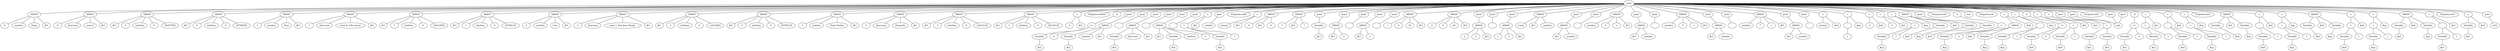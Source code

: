 graph {
	1 [label="$t1"]
	2 [label=0]
	3 [label=nombre]
	4 [label=Hugo]
	5 [label=ARRAY]
	5 -- 1
	5 -- 2
	5 -- 3
	5 -- 4
	6 [label="$t1"]
	7 [label=0]
	8 [label=direccion]
	9 [label="zona 4"]
	10 [label=ARRAY]
	10 -- 6
	10 -- 7
	10 -- 8
	10 -- 9
	11 [label="$t1"]
	12 [label=0]
	13 [label=telefono]
	14 [label=0]
	15 [label=56457854]
	16 [label=ARRAY]
	16 -- 11
	16 -- 12
	16 -- 13
	16 -- 14
	16 -- 15
	17 [label="$t1"]
	18 [label=0]
	19 [label=telefono]
	20 [label=0]
	21 [label=45784565]
	22 [label=ARRAY]
	22 -- 17
	22 -- 18
	22 -- 19
	22 -- 20
	22 -- 21
	23 [label="$t1"]
	24 [label=1]
	25 [label=nombre]
	26 [label=Paco]
	27 [label=ARRAY]
	27 -- 23
	27 -- 24
	27 -- 25
	27 -- 26
	28 [label="$t1"]
	29 [label=1]
	30 [label=direccion]
	31 [label="zona 8, villa nueva"]
	32 [label=ARRAY]
	32 -- 28
	32 -- 29
	32 -- 30
	32 -- 31
	33 [label="$t1"]
	34 [label=1]
	35 [label=telefono]
	36 [label=0]
	37 [label=56412854]
	38 [label=ARRAY]
	38 -- 33
	38 -- 34
	38 -- 35
	38 -- 36
	38 -- 37
	39 [label="$t1"]
	40 [label=1]
	41 [label=telefono]
	42 [label=0]
	43 [label=45784125]
	44 [label=ARRAY]
	44 -- 39
	44 -- 40
	44 -- 41
	44 -- 42
	44 -- 43
	45 [label="$t1"]
	46 [label=2]
	47 [label=nombre]
	48 [label=Luis]
	49 [label=ARRAY]
	49 -- 45
	49 -- 46
	49 -- 47
	49 -- 48
	50 [label="$t1"]
	51 [label=2]
	52 [label=direccion]
	53 [label="zona 1, San Jose Pinula "]
	54 [label=ARRAY]
	54 -- 50
	54 -- 51
	54 -- 52
	54 -- 53
	55 [label="$t1"]
	56 [label=2]
	57 [label=telefono]
	58 [label=0]
	59 [label=12412854]
	60 [label=ARRAY]
	60 -- 55
	60 -- 56
	60 -- 57
	60 -- 58
	60 -- 59
	61 [label="$t1"]
	62 [label=2]
	63 [label=telefono]
	64 [label=0]
	65 [label=45784125]
	66 [label=ARRAY]
	66 -- 61
	66 -- 62
	66 -- 63
	66 -- 64
	66 -- 65
	67 [label="$t1"]
	68 [label=3]
	69 [label=nombre]
	70 [label="Peter Parker"]
	71 [label=ARRAY]
	71 -- 67
	71 -- 68
	71 -- 69
	71 -- 70
	72 [label="$t1"]
	73 [label=3]
	74 [label=direccion]
	75 [label=Petapolis]
	76 [label=ARRAY]
	76 -- 72
	76 -- 73
	76 -- 74
	76 -- 75
	77 [label="$t1"]
	78 [label=3]
	79 [label=telefono]
	80 [label=0]
	81 [label=12412124]
	82 [label=ARRAY]
	82 -- 77
	82 -- 78
	82 -- 79
	82 -- 80
	82 -- 81
	83 [label="$t1"]
	84 [label=3]
	85 [label=telefono]
	86 [label=0]
	87 [label=45124125]
	88 [label=ARRAY]
	88 -- 83
	88 -- 84
	88 -- 85
	88 -- 86
	88 -- 87
	89 [label="$t2"]
	90 [label=0]
	91 -- 89
	91 [label="="]
	91 -- 90
	92 [label="Etiqueta:while0"]
	93 [label="$t2"]
	94 [label=Variable]
	94 -- 93
	95 [label=4]
	96 -- 94
	96 [label=">="]
	96 -- 95
	97 [label=if]
	97 -- 96
	98 [label="$t1"]
	99 [label="$t2"]
	100 [label=Variable]
	100 -- 99
	101 [label=nombre]
	102 [label=ARRAY]
	102 -- 98
	102 -- 100
	102 -- 101
	103 [label=print]
	103 -- 102
	104 [label=","]
	105 [label=print]
	105 -- 104
	106 [label="$t1"]
	107 [label="$t2"]
	108 [label=Variable]
	108 -- 107
	109 [label=direccion]
	110 [label=ARRAY]
	110 -- 106
	110 -- 108
	110 -- 109
	111 [label=print]
	111 -- 110
	112 [label=","]
	113 [label=print]
	113 -- 112
	114 [label="$t1"]
	115 [label="$t2"]
	116 [label=Variable]
	116 -- 115
	117 [label=telefono]
	118 [label=0]
	119 [label=ARRAY]
	119 -- 114
	119 -- 116
	119 -- 117
	119 -- 118
	120 [label=print]
	120 -- 119
	121 [label="\n"]
	122 [label=print]
	122 -- 121
	123 [label="$t2"]
	124 [label="$t2"]
	125 [label=Variable]
	125 -- 124
	126 [label=1]
	127 -- 125
	127 [label="+"]
	127 -- 126
	128 -- 123
	128 [label="="]
	128 -- 127
	129 [label=goto]
	129 -- while0
	130 [label="Etiqueta:end0"]
	131 [label="$t3"]
	132 [label="array()"]
	133 -- 131
	133 [label="="]
	133 -- 132
	134 [label="$t3"]
	135 [label=0]
	136 [label=0]
	137 [label=ARRAY]
	137 -- 134
	137 -- 135
	137 -- 136
	138 [label="$t3"]
	139 [label=1]
	140 [label=1]
	141 [label=ARRAY]
	141 -- 138
	141 -- 139
	141 -- 140
	142 [label="$t3"]
	143 [label=Variable]
	143 -- 142
	144 [label=print]
	144 -- 143
	145 [label="$t3"]
	146 [label=0]
	147 [label=ARRAY]
	147 -- 145
	147 -- 146
	148 [label=print]
	148 -- 147
	149 [label="\n"]
	150 [label=print]
	150 -- 149
	151 [label="$t3"]
	152 [label=1]
	153 [label=ARRAY]
	153 -- 151
	153 -- 152
	154 [label=print]
	154 -- 153
	155 [label="\n"]
	156 [label=print]
	156 -- 155
	157 [label="$t3"]
	158 [label=1]
	159 [label=0]
	160 [label=10]
	161 [label=ARRAY]
	161 -- 157
	161 -- 158
	161 -- 159
	161 -- 160
	162 [label="$t3"]
	163 [label=2]
	164 [label=0]
	165 [label=20]
	166 [label=ARRAY]
	166 -- 162
	166 -- 163
	166 -- 164
	166 -- 165
	167 [label="$t3"]
	168 [label=2]
	169 [label=0]
	170 [label=ARRAY]
	170 -- 167
	170 -- 168
	170 -- 169
	171 [label=print]
	171 -- 170
	172 [label="\n"]
	173 [label=print]
	173 -- 172
	174 [label="$t3"]
	175 [label=1]
	176 [label=3]
	177 [label=ARRAY]
	177 -- 174
	177 -- 175
	177 -- 176
	178 [label=print]
	178 -- 177
	179 [label="$t3"]
	180 [label=nombre]
	181 [label=Carla]
	182 [label=ARRAY]
	182 -- 179
	182 -- 180
	182 -- 181
	183 [label="$t3"]
	184 [label=nombre]
	185 [label=ARRAY]
	185 -- 183
	185 -- 184
	186 [label=print]
	186 -- 185
	187 [label="\n"]
	188 [label=print]
	188 -- 187
	189 [label="$t3"]
	190 [label=nombre]
	191 [label=4]
	192 [label=o]
	193 [label=ARRAY]
	193 -- 189
	193 -- 190
	193 -- 191
	193 -- 192
	194 [label="$t3"]
	195 [label=nombre]
	196 [label=ARRAY]
	196 -- 194
	196 -- 195
	197 [label=print]
	197 -- 196
	198 [label="\n"]
	199 [label=print]
	199 -- 198
	200 [label="$t3"]
	201 [label=nombre]
	202 [label=5]
	203 [label=s]
	204 [label=ARRAY]
	204 -- 200
	204 -- 201
	204 -- 202
	204 -- 203
	205 [label="$t3"]
	206 [label=nombre]
	207 [label=ARRAY]
	207 -- 205
	207 -- 206
	208 [label=print]
	208 -- 207
	209 [label="\n"]
	210 [label=print]
	210 -- 209
	211 [label="$t3"]
	212 [label=nombre]
	213 [label=7]
	214 [label=s]
	215 [label=ARRAY]
	215 -- 211
	215 -- 212
	215 -- 213
	215 -- 214
	216 [label="$t3"]
	217 [label=nombre]
	218 [label=ARRAY]
	218 -- 216
	218 -- 217
	219 [label=print]
	219 -- 218
	220 [label="\n"]
	221 [label=print]
	221 -- 220
	222 [label="$s0"]
	223 [label="array()"]
	224 -- 222
	224 [label="="]
	224 -- 223
	225 [label="$sp"]
	226 [label=1]
	227 [label="-"]
	227 -- 226
	228 -- 225
	228 [label="="]
	228 -- 227
	229 [label="$a0"]
	230 [label=2]
	231 -- 229
	231 [label="="]
	231 -- 230
	232 [label="$a1"]
	233 [label=3]
	234 -- 232
	234 [label="="]
	234 -- 233
	235 [label="$sp"]
	236 [label="$sp"]
	237 [label=Variable]
	237 -- 236
	238 [label=1]
	239 -- 237
	239 [label="+"]
	239 -- 238
	240 -- 235
	240 [label="="]
	240 -- 239
	241 [label="$s0"]
	242 [label="$sp"]
	243 [label=Variable]
	243 -- 242
	244 [label="$a0"]
	245 [label=Variable]
	245 -- 244
	246 [label=ARRAY]
	246 -- 241
	246 -- 243
	246 -- 245
	247 [label=goto]
	247 -- ack
	248 [label="Etiqueta:ret0"]
	249 [label="$v0"]
	250 [label=Variable]
	250 -- 249
	251 [label=print]
	251 -- 250
	252 [label=exit]
	253 [label="Etiqueta:ack"]
	254 [label="$sp"]
	255 [label=Variable]
	255 -- 254
	256 [label=0]
	257 -- 255
	257 [label="<"]
	257 -- 256
	258 [label=if]
	258 -- 257
	259 [label="$a0"]
	260 [label="$s0"]
	261 [label="$sp"]
	262 [label=Variable]
	262 -- 261
	263 [label=ARRAY]
	263 -- 260
	263 -- 262
	264 -- 259
	264 [label="="]
	264 -- 263
	265 [label="$sp"]
	266 [label="$sp"]
	267 [label=Variable]
	267 -- 266
	268 [label=1]
	269 -- 267
	269 [label="-"]
	269 -- 268
	270 -- 265
	270 [label="="]
	270 -- 269
	271 [label="$a0"]
	272 [label=Variable]
	272 -- 271
	273 [label=0]
	274 -- 272
	274 [label="!="]
	274 -- 273
	275 [label=if]
	275 -- 274
	276 [label="$t4"]
	277 [label="$a0"]
	278 [label=Variable]
	278 -- 277
	279 [label=1]
	280 -- 278
	280 [label="+"]
	280 -- 279
	281 -- 276
	281 [label="="]
	281 -- 280
	282 [label="$a1"]
	283 [label="$a1"]
	284 [label=Variable]
	284 -- 283
	285 [label="$t4"]
	286 [label=Variable]
	286 -- 285
	287 -- 284
	287 [label="+"]
	287 -- 286
	288 -- 282
	288 [label="="]
	288 -- 287
	289 [label=goto]
	289 -- ack
	290 [label="Etiqueta:ret1"]
	291 [label="$a1"]
	292 [label=Variable]
	292 -- 291
	293 [label=0]
	294 -- 292
	294 [label="!="]
	294 -- 293
	295 [label=if]
	295 -- 294
	296 [label="$a1"]
	297 [label="$a1"]
	298 [label=Variable]
	298 -- 297
	299 [label=1]
	300 -- 298
	300 [label="+"]
	300 -- 299
	301 -- 296
	301 [label="="]
	301 -- 300
	302 [label="$a0"]
	303 [label="$a0"]
	304 [label=Variable]
	304 -- 303
	305 [label=1]
	306 -- 304
	306 [label="-"]
	306 -- 305
	307 -- 302
	307 [label="="]
	307 -- 306
	308 [label="$sp"]
	309 [label="$sp"]
	310 [label=Variable]
	310 -- 309
	311 [label=1]
	312 -- 310
	312 [label="+"]
	312 -- 311
	313 -- 308
	313 [label="="]
	313 -- 312
	314 [label="$s0"]
	315 [label="$sp"]
	316 [label=Variable]
	316 -- 315
	317 [label="$a0"]
	318 [label=Variable]
	318 -- 317
	319 [label=ARRAY]
	319 -- 314
	319 -- 316
	319 -- 318
	320 [label=goto]
	320 -- ack
	321 [label="Etiqueta:ret2"]
	322 [label="$a0"]
	323 [label="$a0"]
	324 [label=Variable]
	324 -- 323
	325 [label=1]
	326 -- 324
	326 [label="-"]
	326 -- 325
	327 -- 322
	327 [label="="]
	327 -- 326
	328 [label="$sp"]
	329 [label="$sp"]
	330 [label=Variable]
	330 -- 329
	331 [label=1]
	332 -- 330
	332 [label="+"]
	332 -- 331
	333 -- 328
	333 [label="="]
	333 -- 332
	334 [label="$s0"]
	335 [label="$sp"]
	336 [label=Variable]
	336 -- 335
	337 [label="$a0"]
	338 [label=Variable]
	338 -- 337
	339 [label=ARRAY]
	339 -- 334
	339 -- 336
	339 -- 338
	340 [label="$a0"]
	341 [label="$a0"]
	342 [label=Variable]
	342 -- 341
	343 [label=1]
	344 -- 342
	344 [label="+"]
	344 -- 343
	345 -- 340
	345 [label="="]
	345 -- 344
	346 [label="$sp"]
	347 [label="$sp"]
	348 [label=Variable]
	348 -- 347
	349 [label=1]
	350 -- 348
	350 [label="+"]
	350 -- 349
	351 -- 346
	351 [label="="]
	351 -- 350
	352 [label="$s0"]
	353 [label="$sp"]
	354 [label=Variable]
	354 -- 353
	355 [label="$a0"]
	356 [label=Variable]
	356 -- 355
	357 [label=ARRAY]
	357 -- 352
	357 -- 354
	357 -- 356
	358 [label="$a1"]
	359 [label="$a1"]
	360 [label=Variable]
	360 -- 359
	361 [label=1]
	362 -- 360
	362 [label="-"]
	362 -- 361
	363 -- 358
	363 [label="="]
	363 -- 362
	364 [label=goto]
	364 -- ack
	365 [label="Etiqueta:ret3"]
	366 [label="$v0"]
	367 [label="$a1"]
	368 [label=Variable]
	368 -- 367
	369 -- 366
	369 [label="="]
	369 -- 368
	370 [label=goto]
	370 -- ret0
	371 [label=main]
	371 -- 5
	371 -- 10
	371 -- 16
	371 -- 22
	371 -- 27
	371 -- 32
	371 -- 38
	371 -- 44
	371 -- 49
	371 -- 54
	371 -- 60
	371 -- 66
	371 -- 71
	371 -- 76
	371 -- 82
	371 -- 88
	371 -- 91
	371 -- 92
	371 -- 97
	371 -- 103
	371 -- 105
	371 -- 111
	371 -- 113
	371 -- 120
	371 -- 122
	371 -- 128
	371 -- 129
	371 -- 130
	371 -- 133
	371 -- 137
	371 -- 141
	371 -- 144
	371 -- 148
	371 -- 150
	371 -- 154
	371 -- 156
	371 -- 161
	371 -- 166
	371 -- 171
	371 -- 173
	371 -- 178
	371 -- 182
	371 -- 186
	371 -- 188
	371 -- 193
	371 -- 197
	371 -- 199
	371 -- 204
	371 -- 208
	371 -- 210
	371 -- 215
	371 -- 219
	371 -- 221
	371 -- 224
	371 -- 228
	371 -- 231
	371 -- 234
	371 -- 240
	371 -- 246
	371 -- 247
	371 -- 248
	371 -- 251
	371 -- 252
	371 -- 253
	371 -- 258
	371 -- 264
	371 -- 270
	371 -- 275
	371 -- 281
	371 -- 288
	371 -- 289
	371 -- 290
	371 -- 295
	371 -- 301
	371 -- 307
	371 -- 313
	371 -- 319
	371 -- 320
	371 -- 321
	371 -- 327
	371 -- 333
	371 -- 339
	371 -- 345
	371 -- 351
	371 -- 357
	371 -- 363
	371 -- 364
	371 -- 365
	371 -- 369
	371 -- 370
}
